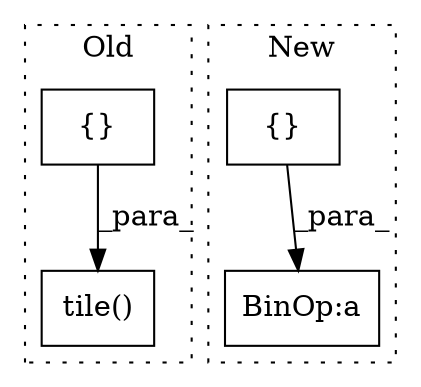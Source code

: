 digraph G {
subgraph cluster0 {
1 [label="tile()" a="75" s="5762,5810" l="12,1" shape="box"];
4 [label="{}" a="59" s="5774,5809" l="1,0" shape="box"];
label = "Old";
style="dotted";
}
subgraph cluster1 {
2 [label="{}" a="59" s="7004,7017" l="1,0" shape="box"];
3 [label="BinOp:a" a="82" s="7018" l="3" shape="box"];
label = "New";
style="dotted";
}
2 -> 3 [label="_para_"];
4 -> 1 [label="_para_"];
}